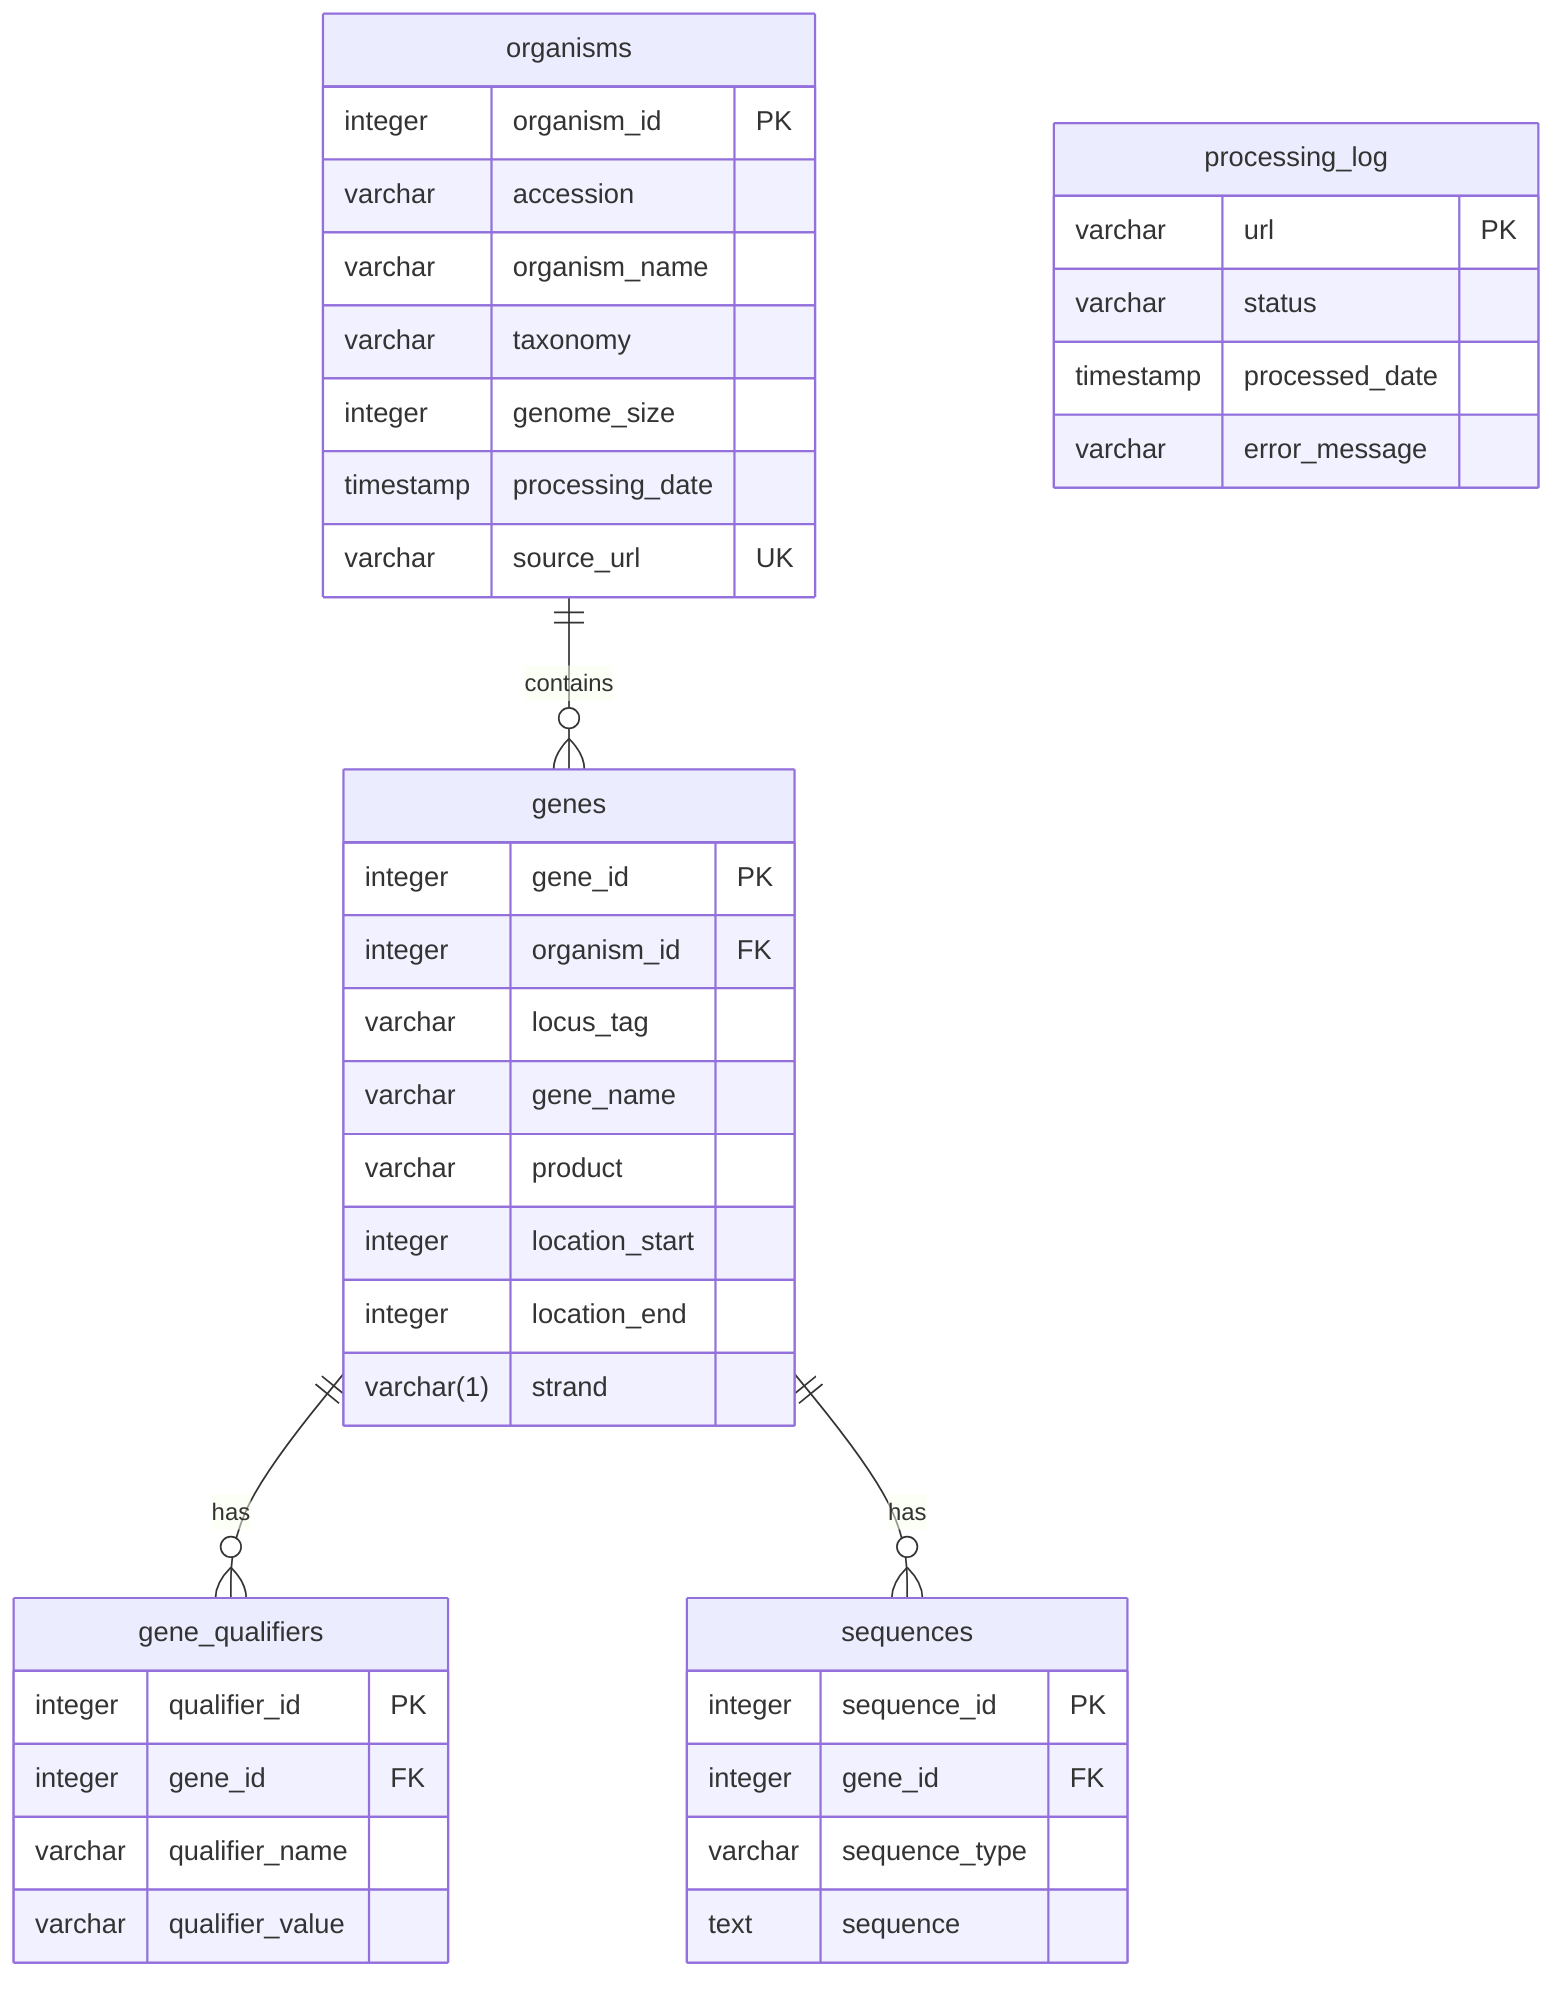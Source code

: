 erDiagram
    organisms ||--o{ genes : contains
    genes ||--o{ gene_qualifiers : has
    genes ||--o{ sequences : has

    organisms {
        integer organism_id PK
        varchar accession
        varchar organism_name
        varchar taxonomy
        integer genome_size
        timestamp processing_date
        varchar source_url UK
    }

    genes {
        integer gene_id PK
        integer organism_id FK
        varchar locus_tag
        varchar gene_name
        varchar product
        integer location_start
        integer location_end
        varchar(1) strand
    }

    gene_qualifiers {
        integer qualifier_id PK
        integer gene_id FK
        varchar qualifier_name
        varchar qualifier_value
    }

    sequences {
        integer sequence_id PK
        integer gene_id FK
        varchar sequence_type
        text sequence
    }

    processing_log {
        varchar url PK
        varchar status
        timestamp processed_date
        varchar error_message
    }